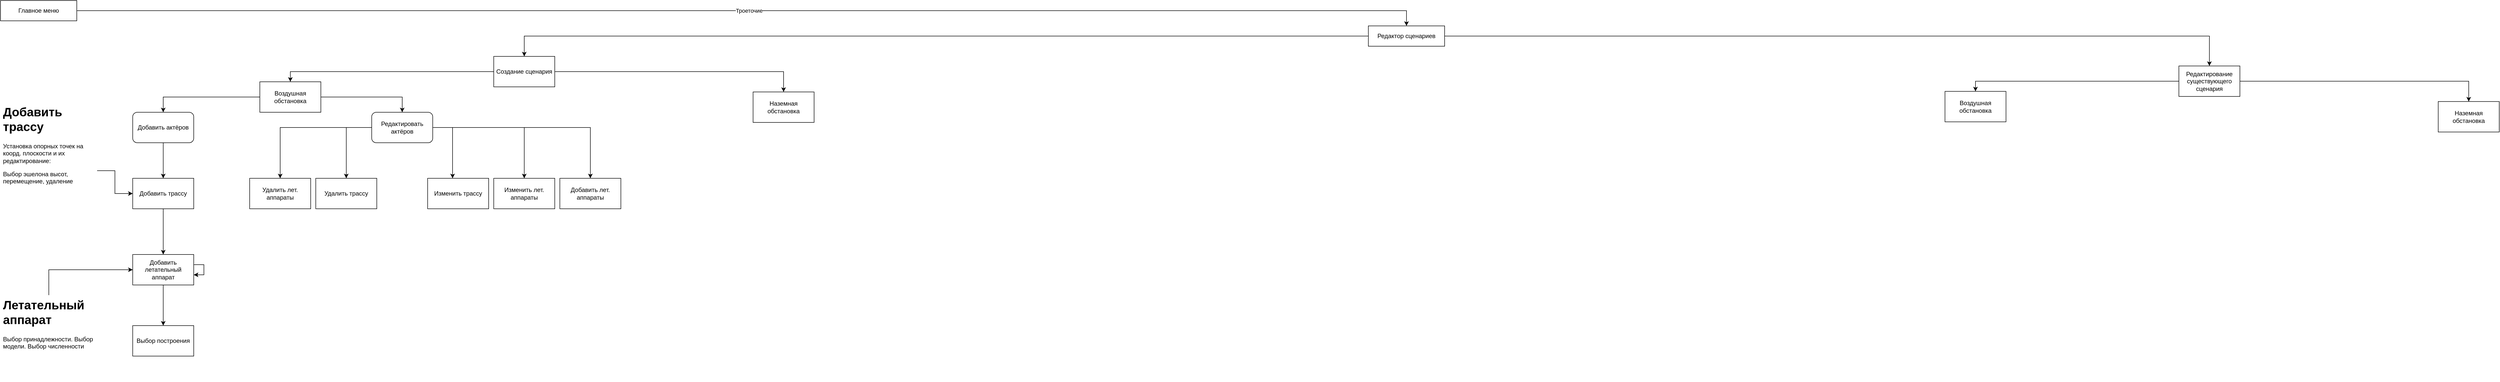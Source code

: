 <mxfile version="12.7.0" type="github" pages="3">
  <diagram id="KgouGHTUGytn4UWCruJQ" name="Page-1">
    <mxGraphModel dx="1302" dy="584" grid="1" gridSize="10" guides="1" tooltips="1" connect="1" arrows="1" fold="1" page="1" pageScale="1" pageWidth="10000" pageHeight="10000" math="0" shadow="0">
      <root>
        <mxCell id="0"/>
        <mxCell id="1" parent="0"/>
        <mxCell id="XMLvKD6NTCS2bfs8ey_3-3" value="Троеточие&lt;br&gt;" style="edgeStyle=orthogonalEdgeStyle;rounded=0;orthogonalLoop=1;jettySize=auto;html=1;entryX=0.5;entryY=0;entryDx=0;entryDy=0;" parent="1" source="XMLvKD6NTCS2bfs8ey_3-1" target="XMLvKD6NTCS2bfs8ey_3-2" edge="1">
          <mxGeometry relative="1" as="geometry"/>
        </mxCell>
        <mxCell id="XMLvKD6NTCS2bfs8ey_3-1" value="Главное меню" style="rounded=0;whiteSpace=wrap;html=1;" parent="1" vertex="1">
          <mxGeometry x="10" y="20" width="150" height="40" as="geometry"/>
        </mxCell>
        <mxCell id="XMLvKD6NTCS2bfs8ey_3-13" style="edgeStyle=orthogonalEdgeStyle;rounded=0;orthogonalLoop=1;jettySize=auto;html=1;entryX=0.5;entryY=0;entryDx=0;entryDy=0;" parent="1" source="XMLvKD6NTCS2bfs8ey_3-2" target="XMLvKD6NTCS2bfs8ey_3-9" edge="1">
          <mxGeometry relative="1" as="geometry"/>
        </mxCell>
        <mxCell id="XMLvKD6NTCS2bfs8ey_3-19" style="edgeStyle=orthogonalEdgeStyle;rounded=0;orthogonalLoop=1;jettySize=auto;html=1;entryX=0.5;entryY=0;entryDx=0;entryDy=0;exitX=1;exitY=0.5;exitDx=0;exitDy=0;" parent="1" source="XMLvKD6NTCS2bfs8ey_3-2" target="XMLvKD6NTCS2bfs8ey_3-11" edge="1">
          <mxGeometry relative="1" as="geometry">
            <mxPoint x="2030" y="100" as="sourcePoint"/>
          </mxGeometry>
        </mxCell>
        <mxCell id="XMLvKD6NTCS2bfs8ey_3-2" value="Редактор сценариев&lt;br&gt;" style="rounded=0;whiteSpace=wrap;html=1;" parent="1" vertex="1">
          <mxGeometry x="2700" y="70" width="150" height="40" as="geometry"/>
        </mxCell>
        <mxCell id="XMLvKD6NTCS2bfs8ey_3-21" style="edgeStyle=orthogonalEdgeStyle;rounded=0;orthogonalLoop=1;jettySize=auto;html=1;entryX=0.5;entryY=0;entryDx=0;entryDy=0;" parent="1" source="XMLvKD6NTCS2bfs8ey_3-29" target="XMLvKD6NTCS2bfs8ey_3-20" edge="1">
          <mxGeometry relative="1" as="geometry"/>
        </mxCell>
        <mxCell id="XMLvKD6NTCS2bfs8ey_3-32" style="edgeStyle=orthogonalEdgeStyle;rounded=0;orthogonalLoop=1;jettySize=auto;html=1;" parent="1" source="XMLvKD6NTCS2bfs8ey_3-4" target="XMLvKD6NTCS2bfs8ey_3-31" edge="1">
          <mxGeometry relative="1" as="geometry">
            <Array as="points">
              <mxPoint x="800" y="210"/>
            </Array>
          </mxGeometry>
        </mxCell>
        <mxCell id="XMLvKD6NTCS2bfs8ey_3-4" value="Воздушная обстановка" style="rounded=0;whiteSpace=wrap;html=1;" parent="1" vertex="1">
          <mxGeometry x="520" y="180" width="120" height="60" as="geometry"/>
        </mxCell>
        <mxCell id="XMLvKD6NTCS2bfs8ey_3-5" value="Наземная обстановка" style="rounded=0;whiteSpace=wrap;html=1;" parent="1" vertex="1">
          <mxGeometry x="1490" y="200" width="120" height="60" as="geometry"/>
        </mxCell>
        <mxCell id="XMLvKD6NTCS2bfs8ey_3-14" style="edgeStyle=orthogonalEdgeStyle;rounded=0;orthogonalLoop=1;jettySize=auto;html=1;entryX=0.5;entryY=0;entryDx=0;entryDy=0;" parent="1" source="XMLvKD6NTCS2bfs8ey_3-9" target="XMLvKD6NTCS2bfs8ey_3-4" edge="1">
          <mxGeometry relative="1" as="geometry"/>
        </mxCell>
        <mxCell id="XMLvKD6NTCS2bfs8ey_3-17" style="edgeStyle=orthogonalEdgeStyle;rounded=0;orthogonalLoop=1;jettySize=auto;html=1;entryX=0.5;entryY=0;entryDx=0;entryDy=0;" parent="1" source="XMLvKD6NTCS2bfs8ey_3-9" target="XMLvKD6NTCS2bfs8ey_3-5" edge="1">
          <mxGeometry relative="1" as="geometry"/>
        </mxCell>
        <mxCell id="XMLvKD6NTCS2bfs8ey_3-9" value="Создание сценария" style="rounded=0;whiteSpace=wrap;html=1;" parent="1" vertex="1">
          <mxGeometry x="980" y="130" width="120" height="60" as="geometry"/>
        </mxCell>
        <mxCell id="XMLvKD6NTCS2bfs8ey_3-11" value="Редактирование существующего сценария" style="rounded=0;whiteSpace=wrap;html=1;" parent="1" vertex="1">
          <mxGeometry x="4294" y="148.86" width="120" height="60" as="geometry"/>
        </mxCell>
        <mxCell id="XMLvKD6NTCS2bfs8ey_3-26" style="edgeStyle=orthogonalEdgeStyle;rounded=0;orthogonalLoop=1;jettySize=auto;html=1;entryX=0.5;entryY=0;entryDx=0;entryDy=0;" parent="1" source="XMLvKD6NTCS2bfs8ey_3-20" target="XMLvKD6NTCS2bfs8ey_3-24" edge="1">
          <mxGeometry relative="1" as="geometry"/>
        </mxCell>
        <mxCell id="XMLvKD6NTCS2bfs8ey_3-20" value="Добавить трассу" style="rounded=0;whiteSpace=wrap;html=1;" parent="1" vertex="1">
          <mxGeometry x="270" y="370" width="120" height="60" as="geometry"/>
        </mxCell>
        <mxCell id="XMLvKD6NTCS2bfs8ey_3-51" style="edgeStyle=orthogonalEdgeStyle;rounded=0;orthogonalLoop=1;jettySize=auto;html=1;" parent="1" source="XMLvKD6NTCS2bfs8ey_3-24" target="XMLvKD6NTCS2bfs8ey_3-50" edge="1">
          <mxGeometry relative="1" as="geometry"/>
        </mxCell>
        <mxCell id="XMLvKD6NTCS2bfs8ey_3-24" value="Добавить летательный аппарат" style="rounded=0;whiteSpace=wrap;html=1;" parent="1" vertex="1">
          <mxGeometry x="270" y="520" width="120" height="60" as="geometry"/>
        </mxCell>
        <mxCell id="XMLvKD6NTCS2bfs8ey_3-28" style="edgeStyle=orthogonalEdgeStyle;rounded=0;orthogonalLoop=1;jettySize=auto;html=1;" parent="1" source="XMLvKD6NTCS2bfs8ey_3-24" target="XMLvKD6NTCS2bfs8ey_3-24" edge="1">
          <mxGeometry relative="1" as="geometry"/>
        </mxCell>
        <mxCell id="XMLvKD6NTCS2bfs8ey_3-29" value="Добавить актёров" style="rounded=1;whiteSpace=wrap;html=1;" parent="1" vertex="1">
          <mxGeometry x="270" y="240" width="120" height="60" as="geometry"/>
        </mxCell>
        <mxCell id="XMLvKD6NTCS2bfs8ey_3-30" style="edgeStyle=orthogonalEdgeStyle;rounded=0;orthogonalLoop=1;jettySize=auto;html=1;entryX=0.5;entryY=0;entryDx=0;entryDy=0;" parent="1" source="XMLvKD6NTCS2bfs8ey_3-4" target="XMLvKD6NTCS2bfs8ey_3-29" edge="1">
          <mxGeometry relative="1" as="geometry">
            <mxPoint x="520" y="210" as="sourcePoint"/>
            <mxPoint x="290" y="430" as="targetPoint"/>
          </mxGeometry>
        </mxCell>
        <mxCell id="XMLvKD6NTCS2bfs8ey_3-35" style="edgeStyle=orthogonalEdgeStyle;rounded=0;orthogonalLoop=1;jettySize=auto;html=1;" parent="1" source="XMLvKD6NTCS2bfs8ey_3-31" target="XMLvKD6NTCS2bfs8ey_3-33" edge="1">
          <mxGeometry relative="1" as="geometry">
            <Array as="points">
              <mxPoint x="690" y="270"/>
            </Array>
          </mxGeometry>
        </mxCell>
        <mxCell id="XMLvKD6NTCS2bfs8ey_3-36" style="edgeStyle=orthogonalEdgeStyle;rounded=0;orthogonalLoop=1;jettySize=auto;html=1;" parent="1" source="XMLvKD6NTCS2bfs8ey_3-31" target="XMLvKD6NTCS2bfs8ey_3-34" edge="1">
          <mxGeometry relative="1" as="geometry"/>
        </mxCell>
        <mxCell id="XMLvKD6NTCS2bfs8ey_3-39" style="edgeStyle=orthogonalEdgeStyle;rounded=0;orthogonalLoop=1;jettySize=auto;html=1;" parent="1" source="XMLvKD6NTCS2bfs8ey_3-31" target="XMLvKD6NTCS2bfs8ey_3-38" edge="1">
          <mxGeometry relative="1" as="geometry">
            <Array as="points">
              <mxPoint x="899" y="270"/>
            </Array>
          </mxGeometry>
        </mxCell>
        <mxCell id="XMLvKD6NTCS2bfs8ey_3-41" style="edgeStyle=orthogonalEdgeStyle;rounded=0;orthogonalLoop=1;jettySize=auto;html=1;" parent="1" source="XMLvKD6NTCS2bfs8ey_3-31" target="XMLvKD6NTCS2bfs8ey_3-40" edge="1">
          <mxGeometry relative="1" as="geometry"/>
        </mxCell>
        <mxCell id="XMLvKD6NTCS2bfs8ey_3-43" style="edgeStyle=orthogonalEdgeStyle;rounded=0;orthogonalLoop=1;jettySize=auto;html=1;" parent="1" source="XMLvKD6NTCS2bfs8ey_3-31" target="XMLvKD6NTCS2bfs8ey_3-42" edge="1">
          <mxGeometry relative="1" as="geometry"/>
        </mxCell>
        <mxCell id="XMLvKD6NTCS2bfs8ey_3-31" value="Редактировать актёров" style="rounded=1;whiteSpace=wrap;html=1;" parent="1" vertex="1">
          <mxGeometry x="740" y="240" width="120" height="60" as="geometry"/>
        </mxCell>
        <mxCell id="XMLvKD6NTCS2bfs8ey_3-33" value="Удалить трассу" style="rounded=0;whiteSpace=wrap;html=1;" parent="1" vertex="1">
          <mxGeometry x="630" y="370" width="120" height="60" as="geometry"/>
        </mxCell>
        <mxCell id="XMLvKD6NTCS2bfs8ey_3-34" value="Изменить лет. аппараты" style="rounded=0;whiteSpace=wrap;html=1;" parent="1" vertex="1">
          <mxGeometry x="980" y="370" width="120" height="60" as="geometry"/>
        </mxCell>
        <mxCell id="XMLvKD6NTCS2bfs8ey_3-38" value="Изменить трассу" style="rounded=0;whiteSpace=wrap;html=1;" parent="1" vertex="1">
          <mxGeometry x="850" y="370" width="120" height="60" as="geometry"/>
        </mxCell>
        <mxCell id="XMLvKD6NTCS2bfs8ey_3-40" value="Добавить лет. аппараты" style="rounded=0;whiteSpace=wrap;html=1;" parent="1" vertex="1">
          <mxGeometry x="1110" y="370" width="120" height="60" as="geometry"/>
        </mxCell>
        <mxCell id="XMLvKD6NTCS2bfs8ey_3-42" value="Удалить лет. аппараты" style="rounded=0;whiteSpace=wrap;html=1;" parent="1" vertex="1">
          <mxGeometry x="500" y="370" width="120" height="60" as="geometry"/>
        </mxCell>
        <mxCell id="XMLvKD6NTCS2bfs8ey_3-54" style="edgeStyle=orthogonalEdgeStyle;rounded=0;orthogonalLoop=1;jettySize=auto;html=1;" parent="1" source="XMLvKD6NTCS2bfs8ey_3-46" target="XMLvKD6NTCS2bfs8ey_3-20" edge="1">
          <mxGeometry relative="1" as="geometry"/>
        </mxCell>
        <mxCell id="XMLvKD6NTCS2bfs8ey_3-46" value="&lt;h1&gt;Добавить трассу&lt;/h1&gt;&lt;p&gt;Установка опорных точек на коорд. плоскости и их редактирование:&lt;/p&gt;&lt;p&gt;Выбор эшелона высот, перемещение, удаление&lt;/p&gt;" style="text;html=1;strokeColor=none;fillColor=none;spacing=5;spacingTop=-20;whiteSpace=wrap;overflow=hidden;rounded=0;" parent="1" vertex="1">
          <mxGeometry x="10" y="220" width="190" height="270" as="geometry"/>
        </mxCell>
        <mxCell id="XMLvKD6NTCS2bfs8ey_3-53" style="edgeStyle=orthogonalEdgeStyle;rounded=0;orthogonalLoop=1;jettySize=auto;html=1;" parent="1" source="XMLvKD6NTCS2bfs8ey_3-49" target="XMLvKD6NTCS2bfs8ey_3-24" edge="1">
          <mxGeometry relative="1" as="geometry">
            <Array as="points">
              <mxPoint x="105" y="550"/>
            </Array>
          </mxGeometry>
        </mxCell>
        <mxCell id="XMLvKD6NTCS2bfs8ey_3-49" value="&lt;h1&gt;Летательный аппарат&lt;/h1&gt;&lt;p&gt;Выбор принадлежности. Выбор модели. Выбор численности&lt;/p&gt;" style="text;html=1;strokeColor=none;fillColor=none;spacing=5;spacingTop=-20;whiteSpace=wrap;overflow=hidden;rounded=0;" parent="1" vertex="1">
          <mxGeometry x="10" y="600" width="190" height="170" as="geometry"/>
        </mxCell>
        <mxCell id="XMLvKD6NTCS2bfs8ey_3-50" value="Выбор построения" style="rounded=0;whiteSpace=wrap;html=1;" parent="1" vertex="1">
          <mxGeometry x="270" y="660" width="120" height="60" as="geometry"/>
        </mxCell>
        <mxCell id="aEJHKp-Uwna1abQGy5DF-1" value="Воздушная обстановка" style="rounded=0;whiteSpace=wrap;html=1;" parent="1" vertex="1">
          <mxGeometry x="3834" y="198.86" width="120" height="60" as="geometry"/>
        </mxCell>
        <mxCell id="aEJHKp-Uwna1abQGy5DF-2" value="Наземная обстановка" style="rounded=0;whiteSpace=wrap;html=1;" parent="1" vertex="1">
          <mxGeometry x="4804" y="218.86" width="120" height="60" as="geometry"/>
        </mxCell>
        <mxCell id="aEJHKp-Uwna1abQGy5DF-3" style="edgeStyle=orthogonalEdgeStyle;rounded=0;orthogonalLoop=1;jettySize=auto;html=1;entryX=0.5;entryY=0;entryDx=0;entryDy=0;exitX=0;exitY=0.5;exitDx=0;exitDy=0;" parent="1" source="XMLvKD6NTCS2bfs8ey_3-11" target="aEJHKp-Uwna1abQGy5DF-1" edge="1">
          <mxGeometry relative="1" as="geometry">
            <mxPoint x="4274" y="178.86" as="sourcePoint"/>
          </mxGeometry>
        </mxCell>
        <mxCell id="aEJHKp-Uwna1abQGy5DF-4" style="edgeStyle=orthogonalEdgeStyle;rounded=0;orthogonalLoop=1;jettySize=auto;html=1;entryX=0.5;entryY=0;entryDx=0;entryDy=0;exitX=1;exitY=0.5;exitDx=0;exitDy=0;" parent="1" source="XMLvKD6NTCS2bfs8ey_3-11" target="aEJHKp-Uwna1abQGy5DF-2" edge="1">
          <mxGeometry relative="1" as="geometry">
            <mxPoint x="4434" y="178.86" as="sourcePoint"/>
          </mxGeometry>
        </mxCell>
      </root>
    </mxGraphModel>
  </diagram>
  <diagram id="baix6e9JjWYOb5dpNnqX" name="Use-case">
    <mxGraphModel dx="1302" dy="584" grid="1" gridSize="10" guides="1" tooltips="1" connect="1" arrows="1" fold="1" page="1" pageScale="1" pageWidth="10000" pageHeight="10000" math="0" shadow="0">
      <root>
        <mxCell id="xo3xtADz81phBx3IPZYS-0"/>
        <mxCell id="xo3xtADz81phBx3IPZYS-1" parent="xo3xtADz81phBx3IPZYS-0"/>
        <mxCell id="gluKKisve3d-hNC8ZlLD-6" style="edgeStyle=none;rounded=0;orthogonalLoop=1;jettySize=auto;html=1;exitX=1;exitY=0.333;exitDx=0;exitDy=0;exitPerimeter=0;startArrow=none;startFill=0;endArrow=classic;endFill=1;strokeColor=#000000;entryX=0;entryY=0.5;entryDx=0;entryDy=0;" parent="xo3xtADz81phBx3IPZYS-1" source="xo3xtADz81phBx3IPZYS-2" target="gluKKisve3d-hNC8ZlLD-5" edge="1">
          <mxGeometry relative="1" as="geometry"/>
        </mxCell>
        <mxCell id="xo3xtADz81phBx3IPZYS-2" value="Студент" style="shape=umlActor;verticalLabelPosition=bottom;labelBackgroundColor=#ffffff;verticalAlign=top;html=1;outlineConnect=0;" parent="xo3xtADz81phBx3IPZYS-1" vertex="1">
          <mxGeometry x="98" y="270" width="30" height="60" as="geometry"/>
        </mxCell>
        <mxCell id="LmRen1sASm8LjArkquaT-2" style="rounded=0;orthogonalLoop=1;jettySize=auto;html=1;" parent="xo3xtADz81phBx3IPZYS-1" target="LmRen1sASm8LjArkquaT-0" edge="1">
          <mxGeometry relative="1" as="geometry">
            <mxPoint x="390" y="670" as="sourcePoint"/>
          </mxGeometry>
        </mxCell>
        <mxCell id="LmRen1sASm8LjArkquaT-3" style="edgeStyle=none;rounded=0;orthogonalLoop=1;jettySize=auto;html=1;exitX=1;exitY=0.5;exitDx=0;exitDy=0;" parent="xo3xtADz81phBx3IPZYS-1" source="gluKKisve3d-hNC8ZlLD-8" target="LmRen1sASm8LjArkquaT-1" edge="1">
          <mxGeometry relative="1" as="geometry">
            <mxPoint x="80" y="480" as="sourcePoint"/>
          </mxGeometry>
        </mxCell>
        <mxCell id="gluKKisve3d-hNC8ZlLD-1" style="edgeStyle=none;rounded=0;orthogonalLoop=1;jettySize=auto;html=1;exitX=1;exitY=0.5;exitDx=0;exitDy=0;entryX=0;entryY=1;entryDx=0;entryDy=0;" parent="xo3xtADz81phBx3IPZYS-1" source="gluKKisve3d-hNC8ZlLD-8" target="gluKKisve3d-hNC8ZlLD-0" edge="1">
          <mxGeometry relative="1" as="geometry">
            <mxPoint x="80" y="480" as="sourcePoint"/>
          </mxGeometry>
        </mxCell>
        <mxCell id="gluKKisve3d-hNC8ZlLD-4" style="edgeStyle=none;rounded=0;orthogonalLoop=1;jettySize=auto;html=1;exitX=1;exitY=0.5;exitDx=0;exitDy=0;startArrow=none;startFill=0;endArrow=classic;endFill=1;strokeColor=#000000;entryX=0;entryY=0.5;entryDx=0;entryDy=0;" parent="xo3xtADz81phBx3IPZYS-1" source="gluKKisve3d-hNC8ZlLD-8" target="gluKKisve3d-hNC8ZlLD-19" edge="1">
          <mxGeometry relative="1" as="geometry">
            <mxPoint x="80" y="480" as="sourcePoint"/>
            <mxPoint x="460" y="920" as="targetPoint"/>
          </mxGeometry>
        </mxCell>
        <mxCell id="LmRen1sASm8LjArkquaT-0" value="Создать сценарий" style="ellipse;whiteSpace=wrap;html=1;" parent="xo3xtADz81phBx3IPZYS-1" vertex="1">
          <mxGeometry x="550" y="530" width="120" height="80" as="geometry"/>
        </mxCell>
        <mxCell id="LmRen1sASm8LjArkquaT-1" value="Редактировать сценарии" style="ellipse;whiteSpace=wrap;html=1;" parent="xo3xtADz81phBx3IPZYS-1" vertex="1">
          <mxGeometry x="550" y="629" width="120" height="80" as="geometry"/>
        </mxCell>
        <mxCell id="LmRen1sASm8LjArkquaT-4" value="Запустить сценарий" style="ellipse;whiteSpace=wrap;html=1;" parent="xo3xtADz81phBx3IPZYS-1" vertex="1">
          <mxGeometry x="550" y="210" width="120" height="70" as="geometry"/>
        </mxCell>
        <mxCell id="LmRen1sASm8LjArkquaT-8" value="Просмотреть журналы выполненных сценариев" style="ellipse;whiteSpace=wrap;html=1;" parent="xo3xtADz81phBx3IPZYS-1" vertex="1">
          <mxGeometry x="550" y="100" width="120" height="80" as="geometry"/>
        </mxCell>
        <mxCell id="gluKKisve3d-hNC8ZlLD-0" value="Наблюдать" style="ellipse;whiteSpace=wrap;html=1;" parent="xo3xtADz81phBx3IPZYS-1" vertex="1">
          <mxGeometry x="550" y="370" width="120" height="80" as="geometry"/>
        </mxCell>
        <mxCell id="gluKKisve3d-hNC8ZlLD-10" style="edgeStyle=none;rounded=0;orthogonalLoop=1;jettySize=auto;html=1;exitX=1;exitY=0.5;exitDx=0;exitDy=0;startArrow=none;startFill=0;endArrow=classic;endFill=1;strokeColor=#000000;" parent="xo3xtADz81phBx3IPZYS-1" source="gluKKisve3d-hNC8ZlLD-5" target="LmRen1sASm8LjArkquaT-4" edge="1">
          <mxGeometry relative="1" as="geometry"/>
        </mxCell>
        <mxCell id="gluKKisve3d-hNC8ZlLD-11" style="edgeStyle=none;rounded=0;orthogonalLoop=1;jettySize=auto;html=1;exitX=1;exitY=0.5;exitDx=0;exitDy=0;startArrow=none;startFill=0;endArrow=classic;endFill=1;strokeColor=#000000;" parent="xo3xtADz81phBx3IPZYS-1" source="gluKKisve3d-hNC8ZlLD-5" target="LmRen1sASm8LjArkquaT-8" edge="1">
          <mxGeometry relative="1" as="geometry"/>
        </mxCell>
        <mxCell id="gluKKisve3d-hNC8ZlLD-5" value="Войти в систему" style="ellipse;whiteSpace=wrap;html=1;" parent="xo3xtADz81phBx3IPZYS-1" vertex="1">
          <mxGeometry x="300" y="180" width="120" height="80" as="geometry"/>
        </mxCell>
        <mxCell id="gluKKisve3d-hNC8ZlLD-8" value="Войти в систему, но покруче" style="ellipse;whiteSpace=wrap;html=1;" parent="xo3xtADz81phBx3IPZYS-1" vertex="1">
          <mxGeometry x="270" y="630" width="120" height="80" as="geometry"/>
        </mxCell>
        <mxCell id="gluKKisve3d-hNC8ZlLD-17" style="edgeStyle=none;rounded=0;orthogonalLoop=1;jettySize=auto;html=1;startArrow=none;startFill=0;endArrow=classic;endFill=1;strokeColor=#000000;entryX=0;entryY=0.5;entryDx=0;entryDy=0;" parent="xo3xtADz81phBx3IPZYS-1" source="gluKKisve3d-hNC8ZlLD-16" target="gluKKisve3d-hNC8ZlLD-8" edge="1">
          <mxGeometry relative="1" as="geometry">
            <mxPoint x="240" y="640" as="targetPoint"/>
          </mxGeometry>
        </mxCell>
        <mxCell id="gluKKisve3d-hNC8ZlLD-18" style="edgeStyle=none;rounded=0;orthogonalLoop=1;jettySize=auto;html=1;startArrow=none;startFill=0;endArrow=block;endFill=0;strokeColor=#000000;" parent="xo3xtADz81phBx3IPZYS-1" source="gluKKisve3d-hNC8ZlLD-16" target="xo3xtADz81phBx3IPZYS-2" edge="1">
          <mxGeometry relative="1" as="geometry"/>
        </mxCell>
        <mxCell id="gluKKisve3d-hNC8ZlLD-16" value="Преподаватель" style="shape=umlActor;verticalLabelPosition=bottom;labelBackgroundColor=#ffffff;verticalAlign=top;html=1;outlineConnect=0;" parent="xo3xtADz81phBx3IPZYS-1" vertex="1">
          <mxGeometry x="100" y="480" width="30" height="60" as="geometry"/>
        </mxCell>
        <mxCell id="gluKKisve3d-hNC8ZlLD-29" style="edgeStyle=none;rounded=0;orthogonalLoop=1;jettySize=auto;html=1;entryX=0;entryY=0.5;entryDx=0;entryDy=0;startArrow=none;startFill=0;endArrow=classic;endFill=1;strokeColor=#000000;" parent="xo3xtADz81phBx3IPZYS-1" source="gluKKisve3d-hNC8ZlLD-19" target="gluKKisve3d-hNC8ZlLD-21" edge="1">
          <mxGeometry relative="1" as="geometry"/>
        </mxCell>
        <mxCell id="gluKKisve3d-hNC8ZlLD-30" style="edgeStyle=none;rounded=0;orthogonalLoop=1;jettySize=auto;html=1;entryX=0;entryY=0;entryDx=0;entryDy=0;startArrow=none;startFill=0;endArrow=classic;endFill=1;strokeColor=#000000;exitX=1;exitY=0.5;exitDx=0;exitDy=0;" parent="xo3xtADz81phBx3IPZYS-1" source="gluKKisve3d-hNC8ZlLD-19" target="gluKKisve3d-hNC8ZlLD-22" edge="1">
          <mxGeometry relative="1" as="geometry"/>
        </mxCell>
        <mxCell id="gluKKisve3d-hNC8ZlLD-19" value="Контроль учебной деятельности&amp;nbsp;" style="ellipse;whiteSpace=wrap;html=1;" parent="xo3xtADz81phBx3IPZYS-1" vertex="1">
          <mxGeometry x="550" y="740" width="120" height="80" as="geometry"/>
        </mxCell>
        <mxCell id="gluKKisve3d-hNC8ZlLD-21" value="Добавить группу" style="ellipse;whiteSpace=wrap;html=1;" parent="xo3xtADz81phBx3IPZYS-1" vertex="1">
          <mxGeometry x="740" y="740" width="120" height="80" as="geometry"/>
        </mxCell>
        <mxCell id="gluKKisve3d-hNC8ZlLD-31" style="edgeStyle=none;rounded=0;orthogonalLoop=1;jettySize=auto;html=1;entryX=0;entryY=0.5;entryDx=0;entryDy=0;startArrow=none;startFill=0;endArrow=classic;endFill=1;strokeColor=#000000;" parent="xo3xtADz81phBx3IPZYS-1" source="gluKKisve3d-hNC8ZlLD-22" target="gluKKisve3d-hNC8ZlLD-25" edge="1">
          <mxGeometry relative="1" as="geometry"/>
        </mxCell>
        <mxCell id="gluKKisve3d-hNC8ZlLD-32" style="edgeStyle=none;rounded=0;orthogonalLoop=1;jettySize=auto;html=1;startArrow=none;startFill=0;endArrow=classic;endFill=1;strokeColor=#000000;exitX=1;exitY=0.5;exitDx=0;exitDy=0;" parent="xo3xtADz81phBx3IPZYS-1" source="gluKKisve3d-hNC8ZlLD-22" target="gluKKisve3d-hNC8ZlLD-27" edge="1">
          <mxGeometry relative="1" as="geometry"/>
        </mxCell>
        <mxCell id="gluKKisve3d-hNC8ZlLD-22" value="Выбрать существующую группу" style="ellipse;whiteSpace=wrap;html=1;" parent="xo3xtADz81phBx3IPZYS-1" vertex="1">
          <mxGeometry x="740" y="850" width="120" height="80" as="geometry"/>
        </mxCell>
        <mxCell id="gluKKisve3d-hNC8ZlLD-25" value="Поставить задачу" style="ellipse;whiteSpace=wrap;html=1;" parent="xo3xtADz81phBx3IPZYS-1" vertex="1">
          <mxGeometry x="910" y="851" width="120" height="80" as="geometry"/>
        </mxCell>
        <mxCell id="gluKKisve3d-hNC8ZlLD-27" value="Посмотреть статистику" style="ellipse;whiteSpace=wrap;html=1;" parent="xo3xtADz81phBx3IPZYS-1" vertex="1">
          <mxGeometry x="910" y="980" width="120" height="80" as="geometry"/>
        </mxCell>
        <mxCell id="gluKKisve3d-hNC8ZlLD-28" style="edgeStyle=none;rounded=0;orthogonalLoop=1;jettySize=auto;html=1;exitX=1;exitY=0.5;exitDx=0;exitDy=0;startArrow=none;startFill=0;endArrow=classic;endFill=1;strokeColor=#000000;entryX=0;entryY=0;entryDx=0;entryDy=0;" parent="xo3xtADz81phBx3IPZYS-1" source="gluKKisve3d-hNC8ZlLD-5" target="gluKKisve3d-hNC8ZlLD-0" edge="1">
          <mxGeometry relative="1" as="geometry">
            <mxPoint x="430" y="260" as="sourcePoint"/>
            <mxPoint x="564.407" y="291.833" as="targetPoint"/>
          </mxGeometry>
        </mxCell>
        <mxCell id="gluKKisve3d-hNC8ZlLD-33" value="Посмотреть результаты журналирования" style="ellipse;whiteSpace=wrap;html=1;" parent="xo3xtADz81phBx3IPZYS-1" vertex="1">
          <mxGeometry x="910" y="1120" width="120" height="80" as="geometry"/>
        </mxCell>
        <mxCell id="gluKKisve3d-hNC8ZlLD-34" style="edgeStyle=none;rounded=0;orthogonalLoop=1;jettySize=auto;html=1;startArrow=none;startFill=0;endArrow=classic;endFill=1;strokeColor=#000000;entryX=0;entryY=0;entryDx=0;entryDy=0;exitX=1;exitY=0.5;exitDx=0;exitDy=0;" parent="xo3xtADz81phBx3IPZYS-1" source="gluKKisve3d-hNC8ZlLD-22" target="gluKKisve3d-hNC8ZlLD-33" edge="1">
          <mxGeometry relative="1" as="geometry">
            <mxPoint x="849.521" y="930.097" as="sourcePoint"/>
            <mxPoint x="940.572" y="999.849" as="targetPoint"/>
          </mxGeometry>
        </mxCell>
      </root>
    </mxGraphModel>
  </diagram>
  <diagram id="F7_GL3VaxNbvsSMNM0qm" name="architecture">
    <mxGraphModel dx="744" dy="334" grid="1" gridSize="10" guides="1" tooltips="1" connect="1" arrows="1" fold="1" page="1" pageScale="1" pageWidth="827" pageHeight="1169" math="0" shadow="0">
      <root>
        <mxCell id="JRDUnAhR2fNw6kQFVOVW-0"/>
        <mxCell id="JRDUnAhR2fNw6kQFVOVW-1" parent="JRDUnAhR2fNw6kQFVOVW-0"/>
        <mxCell id="JRDUnAhR2fNw6kQFVOVW-2" value="" style="rounded=1;whiteSpace=wrap;html=1;" vertex="1" parent="JRDUnAhR2fNw6kQFVOVW-1">
          <mxGeometry x="80" y="110" width="700" height="130" as="geometry"/>
        </mxCell>
        <mxCell id="JRDUnAhR2fNw6kQFVOVW-3" value="Уровень представления" style="text;html=1;strokeColor=none;fillColor=none;align=center;verticalAlign=middle;whiteSpace=wrap;rounded=0;" vertex="1" parent="JRDUnAhR2fNw6kQFVOVW-1">
          <mxGeometry x="110" y="140" width="90" height="20" as="geometry"/>
        </mxCell>
        <mxCell id="JRDUnAhR2fNw6kQFVOVW-4" value="" style="rounded=1;whiteSpace=wrap;html=1;" vertex="1" parent="JRDUnAhR2fNw6kQFVOVW-1">
          <mxGeometry x="80" y="696" width="700" height="174" as="geometry"/>
        </mxCell>
        <mxCell id="JRDUnAhR2fNw6kQFVOVW-5" value="Уровень логики" style="text;html=1;strokeColor=none;fillColor=none;align=center;verticalAlign=middle;whiteSpace=wrap;rounded=0;" vertex="1" parent="JRDUnAhR2fNw6kQFVOVW-1">
          <mxGeometry x="95" y="710" width="90" height="20" as="geometry"/>
        </mxCell>
        <mxCell id="JRDUnAhR2fNw6kQFVOVW-6" value="" style="rounded=1;whiteSpace=wrap;html=1;" vertex="1" parent="JRDUnAhR2fNw6kQFVOVW-1">
          <mxGeometry x="80" y="932" width="700" height="138" as="geometry"/>
        </mxCell>
        <mxCell id="JRDUnAhR2fNw6kQFVOVW-7" value="Уровень данных" style="text;html=1;strokeColor=none;fillColor=none;align=center;verticalAlign=middle;whiteSpace=wrap;rounded=0;" vertex="1" parent="JRDUnAhR2fNw6kQFVOVW-1">
          <mxGeometry x="95" y="941.62" width="100" height="20" as="geometry"/>
        </mxCell>
        <mxCell id="JRDUnAhR2fNw6kQFVOVW-8" value="Обработчики событий, требующие взаимодействия с другими слоями" style="rounded=0;whiteSpace=wrap;html=1;" vertex="1" parent="JRDUnAhR2fNw6kQFVOVW-1">
          <mxGeometry x="230" y="130" width="210" height="60" as="geometry"/>
        </mxCell>
        <mxCell id="JRDUnAhR2fNw6kQFVOVW-9" value="Обработчики событий, не требующие взаимодействия с другими слоями" style="rounded=0;whiteSpace=wrap;html=1;" vertex="1" parent="JRDUnAhR2fNw6kQFVOVW-1">
          <mxGeometry x="500" y="130" width="220" height="60" as="geometry"/>
        </mxCell>
        <mxCell id="JRDUnAhR2fNw6kQFVOVW-11" value="" style="shape=flexArrow;endArrow=classic;startArrow=classic;html=1;endWidth=19.723;endSize=11.976;width=246.897;startSize=17.503;" edge="1" parent="JRDUnAhR2fNw6kQFVOVW-1" source="JRDUnAhR2fNw6kQFVOVW-8">
          <mxGeometry width="50" height="50" relative="1" as="geometry">
            <mxPoint x="130" y="840" as="sourcePoint"/>
            <mxPoint x="335" y="730" as="targetPoint"/>
            <Array as="points">
              <mxPoint x="335" y="360"/>
            </Array>
          </mxGeometry>
        </mxCell>
        <mxCell id="JRDUnAhR2fNw6kQFVOVW-12" value="Контроль структур данных юнитов(воздушные, наземные объекты, карта)" style="rounded=0;whiteSpace=wrap;html=1;" vertex="1" parent="JRDUnAhR2fNw6kQFVOVW-1">
          <mxGeometry x="140" y="756" width="150" height="60" as="geometry"/>
        </mxCell>
        <mxCell id="JRDUnAhR2fNw6kQFVOVW-22" value="Интерфейсы:&lt;br&gt;&lt;br&gt;&lt;br&gt;- IAirUnit&lt;br&gt;(Взаимодействие со структурами объектов летательных аппаратов)&lt;br&gt;&lt;br&gt;&lt;br&gt;-IGroundUnit&lt;br&gt;(Взаимодействие&amp;nbsp;со структурами объектов наземной обстановки)&lt;br&gt;&lt;br&gt;&lt;br&gt;- IMap&lt;br&gt;(Взаимодействие&amp;nbsp;со структурами карты)&lt;br&gt;&lt;br&gt;&lt;br&gt;- IScenario&lt;br&gt;(Взаимодействие&amp;nbsp;со структурами сценариев)&lt;br&gt;&lt;br&gt;&lt;br&gt;-ISettings&lt;br&gt;(Взаимодействие&amp;nbsp;со структурами описательной информации(отображаемой в вызываемых окнах))&lt;br&gt;&lt;br&gt;&lt;br&gt;-IEducation&lt;br&gt;(Взаимодействие&amp;nbsp;со структурами контроля учебной деятельности)" style="text;html=1;strokeColor=none;fillColor=none;align=center;verticalAlign=middle;whiteSpace=wrap;rounded=0;" vertex="1" parent="JRDUnAhR2fNw6kQFVOVW-1">
          <mxGeometry x="220" y="240" width="230" height="450" as="geometry"/>
        </mxCell>
        <mxCell id="z1R9OSvyH7Kqvteqjw2O-0" value="" style="shape=flexArrow;endArrow=classic;startArrow=classic;html=1;width=48.276;endSize=4.745;" edge="1" parent="JRDUnAhR2fNw6kQFVOVW-1">
          <mxGeometry width="50" height="50" relative="1" as="geometry">
            <mxPoint x="460" y="119.38" as="sourcePoint"/>
            <mxPoint x="460" y="60" as="targetPoint"/>
          </mxGeometry>
        </mxCell>
        <mxCell id="z1R9OSvyH7Kqvteqjw2O-1" value="GUI" style="text;html=1;strokeColor=none;fillColor=none;align=center;verticalAlign=middle;whiteSpace=wrap;rounded=0;" vertex="1" parent="JRDUnAhR2fNw6kQFVOVW-1">
          <mxGeometry x="440" y="80" width="40" height="20" as="geometry"/>
        </mxCell>
        <mxCell id="z1R9OSvyH7Kqvteqjw2O-8" value="Журналирование" style="rounded=0;whiteSpace=wrap;html=1;" vertex="1" parent="JRDUnAhR2fNw6kQFVOVW-1">
          <mxGeometry x="310" y="756" width="100" height="60" as="geometry"/>
        </mxCell>
        <mxCell id="WKlhvTXUq6VagxtlS_Ek-0" value="Авторизация" style="rounded=0;whiteSpace=wrap;html=1;" vertex="1" parent="JRDUnAhR2fNw6kQFVOVW-1">
          <mxGeometry x="565" y="756" width="90" height="60" as="geometry"/>
        </mxCell>
        <mxCell id="WKlhvTXUq6VagxtlS_Ek-1" value="Контроль учебной деятельности" style="rounded=0;whiteSpace=wrap;html=1;" vertex="1" parent="JRDUnAhR2fNw6kQFVOVW-1">
          <mxGeometry x="430" y="756" width="120" height="60" as="geometry"/>
        </mxCell>
        <mxCell id="yV_PDrxA425aN5boLF13-0" value="" style="shape=flexArrow;endArrow=classic;startArrow=classic;html=1;width=94.483;startSize=5.676;endSize=5.676;" edge="1" parent="JRDUnAhR2fNw6kQFVOVW-1">
          <mxGeometry width="50" height="50" relative="1" as="geometry">
            <mxPoint x="410" y="952" as="sourcePoint"/>
            <mxPoint x="410" y="850" as="targetPoint"/>
          </mxGeometry>
        </mxCell>
        <mxCell id="yV_PDrxA425aN5boLF13-4" value="IFileManager" style="text;html=1;strokeColor=none;fillColor=none;align=center;verticalAlign=middle;whiteSpace=wrap;rounded=0;" vertex="1" parent="JRDUnAhR2fNw6kQFVOVW-1">
          <mxGeometry x="363.38" y="874.62" width="100" height="50" as="geometry"/>
        </mxCell>
        <mxCell id="yV_PDrxA425aN5boLF13-17" value="Карты" style="shape=note;whiteSpace=wrap;html=1;backgroundOutline=1;darkOpacity=0.05;" vertex="1" parent="JRDUnAhR2fNw6kQFVOVW-1">
          <mxGeometry x="192.5" y="960" width="80" height="100" as="geometry"/>
        </mxCell>
        <mxCell id="yV_PDrxA425aN5boLF13-18" value="&lt;span style=&quot;white-space: normal&quot;&gt;Объекты воздушной обстановки&lt;/span&gt;" style="shape=note;whiteSpace=wrap;html=1;backgroundOutline=1;darkOpacity=0.05;" vertex="1" parent="JRDUnAhR2fNw6kQFVOVW-1">
          <mxGeometry x="287.5" y="960" width="80" height="100" as="geometry"/>
        </mxCell>
        <mxCell id="yV_PDrxA425aN5boLF13-19" value="&lt;span style=&quot;white-space: normal&quot;&gt;Объекты наземной обстановки&lt;/span&gt;" style="shape=note;whiteSpace=wrap;html=1;backgroundOutline=1;darkOpacity=0.05;" vertex="1" parent="JRDUnAhR2fNw6kQFVOVW-1">
          <mxGeometry x="385.5" y="960" width="80" height="100" as="geometry"/>
        </mxCell>
        <mxCell id="yV_PDrxA425aN5boLF13-20" value="&lt;span style=&quot;white-space: normal&quot;&gt;Сценарии&lt;/span&gt;" style="shape=note;whiteSpace=wrap;html=1;backgroundOutline=1;darkOpacity=0.05;" vertex="1" parent="JRDUnAhR2fNw6kQFVOVW-1">
          <mxGeometry x="485.5" y="960" width="80" height="100" as="geometry"/>
        </mxCell>
        <mxCell id="yV_PDrxA425aN5boLF13-21" value="&lt;span style=&quot;white-space: normal&quot;&gt;Настройки&lt;/span&gt;" style="shape=note;whiteSpace=wrap;html=1;backgroundOutline=1;darkOpacity=0.05;" vertex="1" parent="JRDUnAhR2fNw6kQFVOVW-1">
          <mxGeometry x="587.5" y="960" width="80" height="100" as="geometry"/>
        </mxCell>
        <mxCell id="yV_PDrxA425aN5boLF13-22" value="&lt;span style=&quot;white-space: normal&quot;&gt;Объекты воздушной обстановки&lt;/span&gt;" style="shape=note;whiteSpace=wrap;html=1;backgroundOutline=1;darkOpacity=0.05;" vertex="1" parent="JRDUnAhR2fNw6kQFVOVW-1">
          <mxGeometry x="287.5" y="960" width="80" height="100" as="geometry"/>
        </mxCell>
      </root>
    </mxGraphModel>
  </diagram>
</mxfile>
